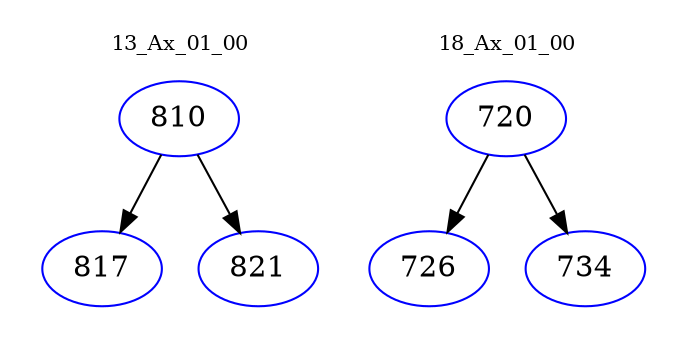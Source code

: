 digraph{
subgraph cluster_0 {
color = white
label = "13_Ax_01_00";
fontsize=10;
T0_810 [label="810", color="blue"]
T0_810 -> T0_817 [color="black"]
T0_817 [label="817", color="blue"]
T0_810 -> T0_821 [color="black"]
T0_821 [label="821", color="blue"]
}
subgraph cluster_1 {
color = white
label = "18_Ax_01_00";
fontsize=10;
T1_720 [label="720", color="blue"]
T1_720 -> T1_726 [color="black"]
T1_726 [label="726", color="blue"]
T1_720 -> T1_734 [color="black"]
T1_734 [label="734", color="blue"]
}
}
